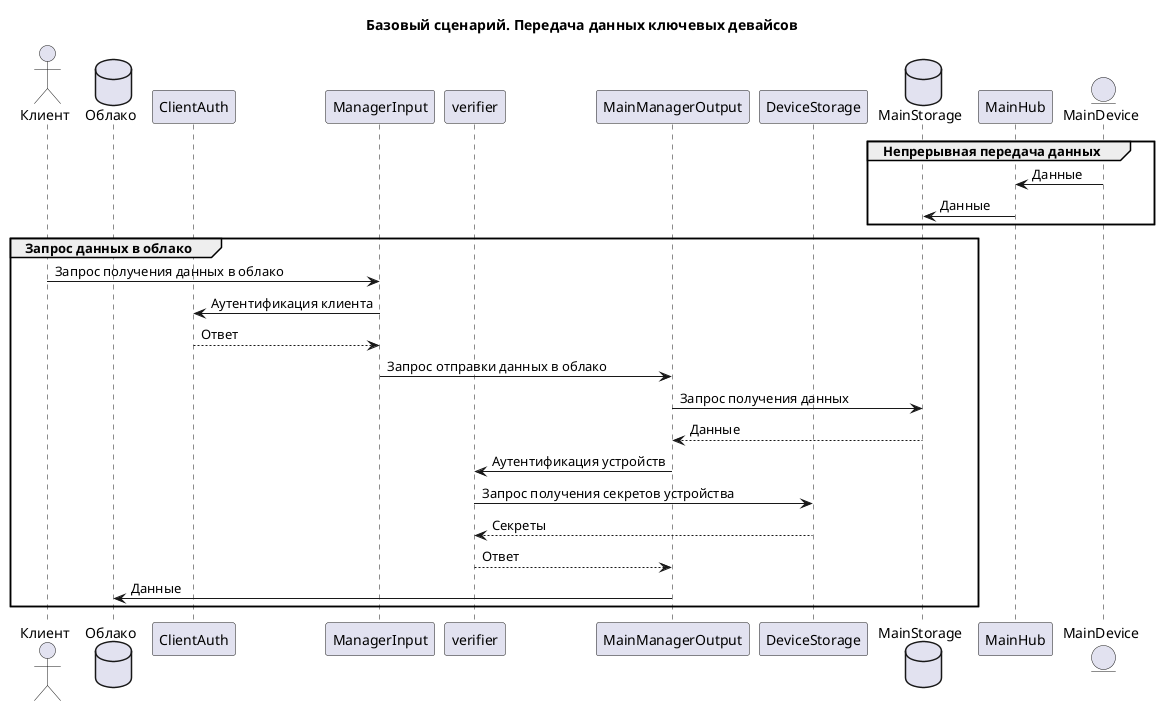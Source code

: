 @startuml
title "Базовый сценарий. Передача данных ключевых девайсов"
actor Клиент as user
database Облако as cloud
participant ClientAuth as auth2
participant ManagerInput as in
participant verifier as auth
participant MainManagerOutput as out
participant DeviceStorage as ds
database MainStorage as storage
participant MainHub as hub
entity MainDevice as device

group Непрерывная передача данных
device -> hub: Данные
hub -> storage: Данные
end

group Запрос данных в облако
user -> in: Запрос получения данных в облако
in -> auth2: Аутентификация клиента
in <-- auth2: Ответ
in -> out: Запрос отправки данных в облако
out -> storage: Запрос получения данных
out <-- storage: Данные
out -> auth: Аутентификация устройств
auth -> ds: Запрос получения секретов устройства
ds --> auth: Секреты
out <-- auth: Ответ
out -> cloud: Данные
end
@enduml